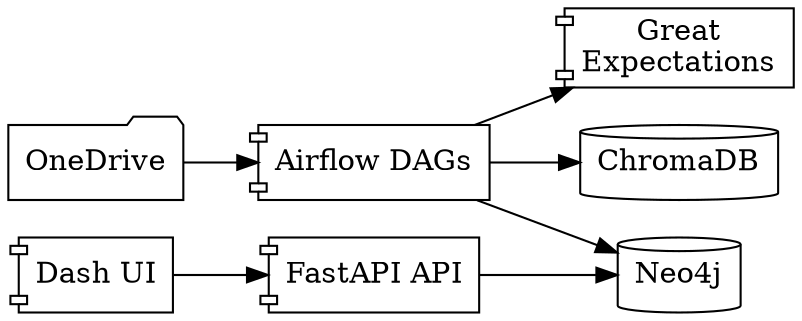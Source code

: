digraph G {
  rankdir=LR;
  onedrive [shape=folder label="OneDrive"];
  airflow [shape=component label="Airflow DAGs"];
  ge [shape=component label="Great\nExpectations"];
  neo4j [shape=cylinder label="Neo4j"];
  chroma [shape=cylinder label="ChromaDB"];
  fastapi [shape=component label="FastAPI API"];
  dash [shape=component label="Dash UI"];
  onedrive -> airflow -> neo4j;
  airflow -> ge;
  airflow -> chroma;
  fastapi -> neo4j;
  dash -> fastapi;
}
